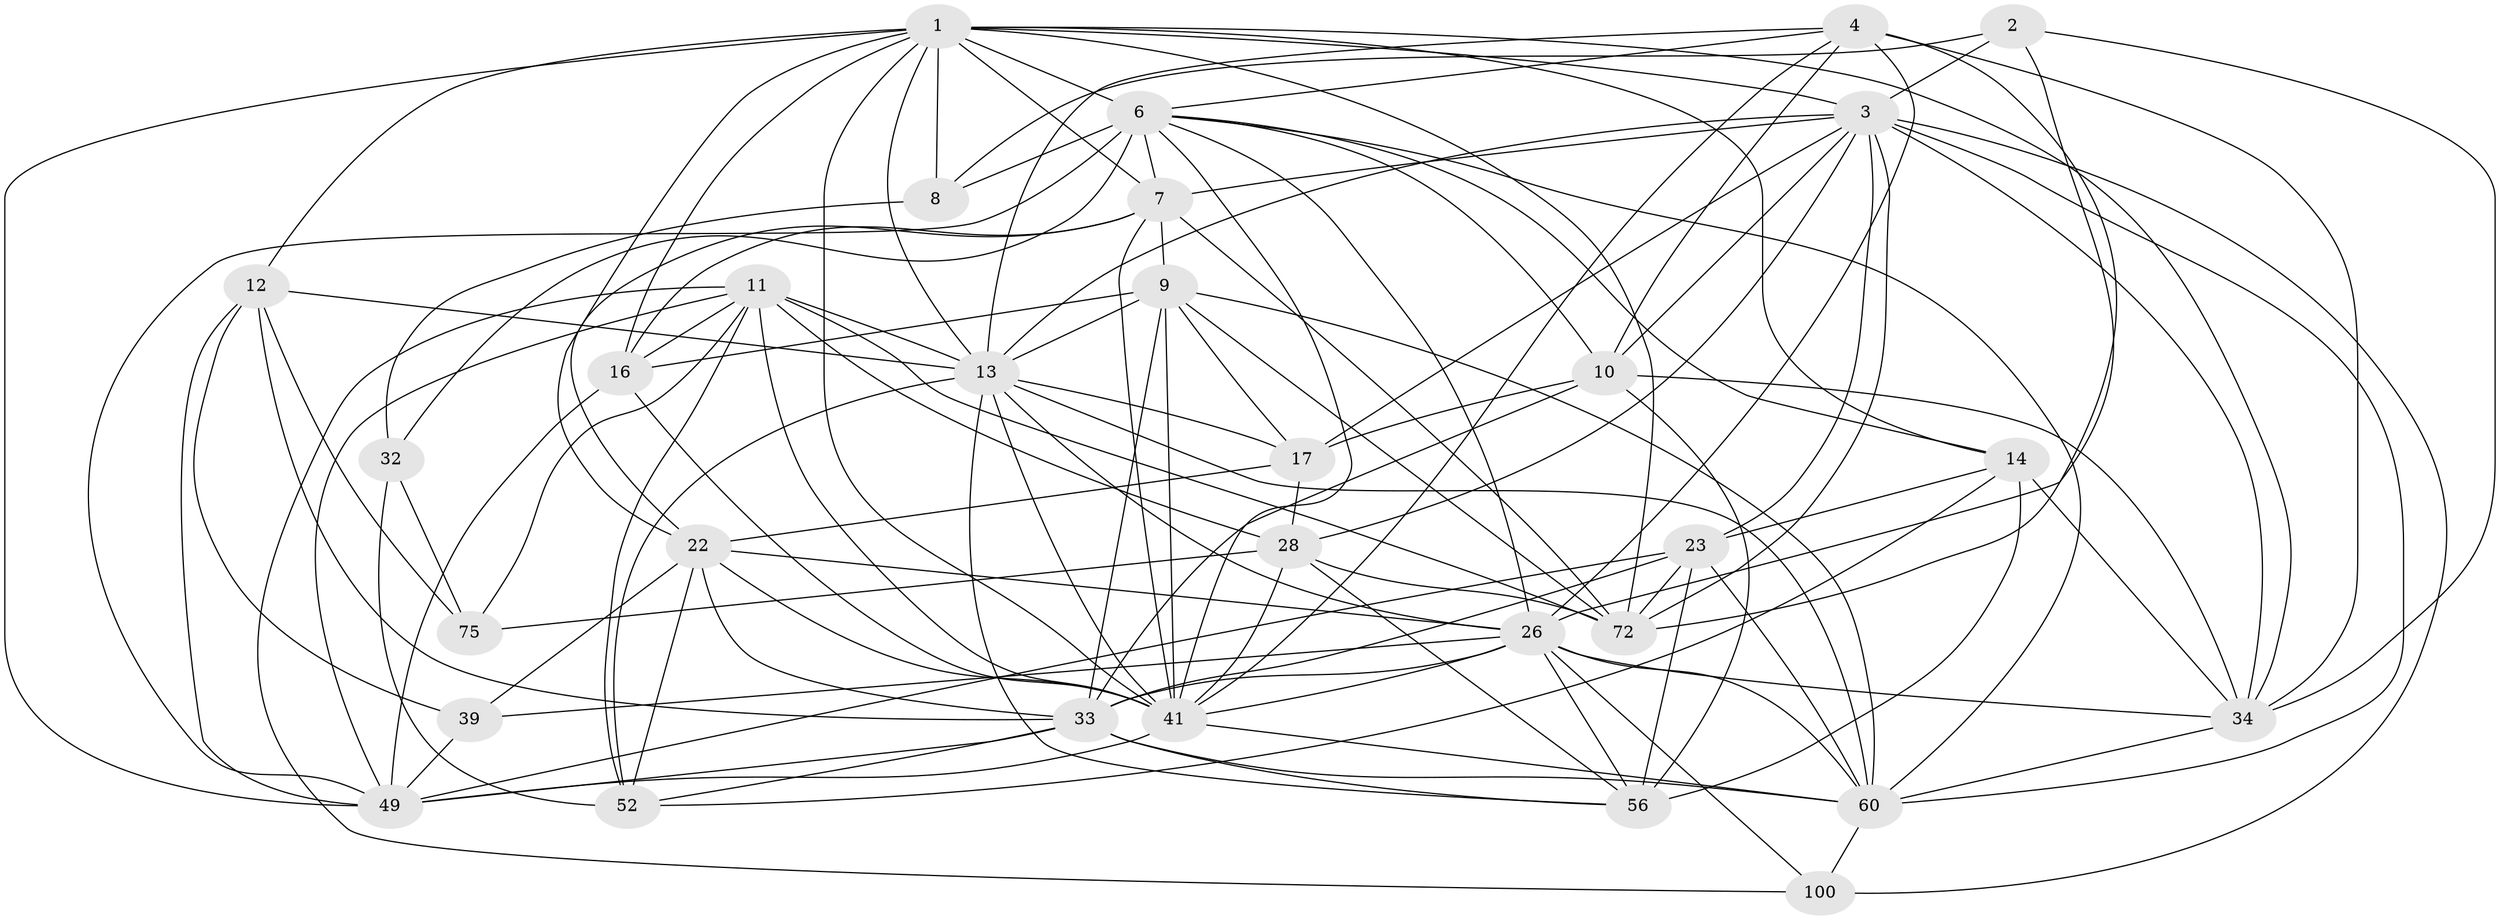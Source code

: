 // original degree distribution, {4: 1.0}
// Generated by graph-tools (version 1.1) at 2025/20/03/04/25 18:20:29]
// undirected, 31 vertices, 120 edges
graph export_dot {
graph [start="1"]
  node [color=gray90,style=filled];
  1 [super="+5+45"];
  2;
  3 [super="+69+29+20"];
  4 [super="+61+57"];
  6 [super="+97+64+59+19"];
  7 [super="+74+101"];
  8 [super="+68"];
  9 [super="+30"];
  10 [super="+24"];
  11 [super="+58+83+47"];
  12 [super="+31"];
  13 [super="+21+54"];
  14 [super="+46"];
  16 [super="+18"];
  17 [super="+43"];
  22 [super="+82+86+27"];
  23 [super="+35+90"];
  26 [super="+51+36+42"];
  28 [super="+85+37"];
  32;
  33 [super="+77+48+98"];
  34 [super="+38+53"];
  39;
  41 [super="+50+80+92"];
  49 [super="+96+76+67"];
  52 [super="+70"];
  56 [super="+89+93"];
  60 [super="+88+65+71"];
  72 [super="+81"];
  75;
  100;
  1 -- 3;
  1 -- 12;
  1 -- 16;
  1 -- 49;
  1 -- 22;
  1 -- 41;
  1 -- 72;
  1 -- 34;
  1 -- 7;
  1 -- 8;
  1 -- 13;
  1 -- 14;
  1 -- 6 [weight=2];
  2 -- 3;
  2 -- 8;
  2 -- 26;
  2 -- 34;
  3 -- 10;
  3 -- 100;
  3 -- 72;
  3 -- 60;
  3 -- 34;
  3 -- 28;
  3 -- 17;
  3 -- 23;
  3 -- 7;
  3 -- 13;
  4 -- 26 [weight=2];
  4 -- 34;
  4 -- 6;
  4 -- 10;
  4 -- 41;
  4 -- 13;
  4 -- 72;
  6 -- 8 [weight=3];
  6 -- 7;
  6 -- 49;
  6 -- 26;
  6 -- 14;
  6 -- 32;
  6 -- 41;
  6 -- 60;
  6 -- 10;
  7 -- 9;
  7 -- 16;
  7 -- 22;
  7 -- 41;
  7 -- 72;
  8 -- 32;
  9 -- 60;
  9 -- 16;
  9 -- 17;
  9 -- 33;
  9 -- 41;
  9 -- 13;
  9 -- 72;
  10 -- 34;
  10 -- 17;
  10 -- 56 [weight=3];
  10 -- 33 [weight=2];
  11 -- 100;
  11 -- 52;
  11 -- 28;
  11 -- 41;
  11 -- 16;
  11 -- 75;
  11 -- 13 [weight=2];
  11 -- 72;
  11 -- 49;
  12 -- 33;
  12 -- 75;
  12 -- 39;
  12 -- 49;
  12 -- 13;
  13 -- 26 [weight=2];
  13 -- 56;
  13 -- 41;
  13 -- 17;
  13 -- 52;
  13 -- 60;
  14 -- 34;
  14 -- 56;
  14 -- 52;
  14 -- 23;
  16 -- 49;
  16 -- 41;
  17 -- 28;
  17 -- 22;
  22 -- 52;
  22 -- 26;
  22 -- 33 [weight=2];
  22 -- 41 [weight=2];
  22 -- 39;
  23 -- 49 [weight=2];
  23 -- 33;
  23 -- 56;
  23 -- 60;
  23 -- 72;
  26 -- 39;
  26 -- 41;
  26 -- 34;
  26 -- 100;
  26 -- 60;
  26 -- 56;
  26 -- 33;
  28 -- 72;
  28 -- 56 [weight=2];
  28 -- 75;
  28 -- 41;
  32 -- 75;
  32 -- 52;
  33 -- 60;
  33 -- 49;
  33 -- 52;
  33 -- 56;
  34 -- 60;
  39 -- 49;
  41 -- 49;
  41 -- 60 [weight=3];
  60 -- 100;
}
